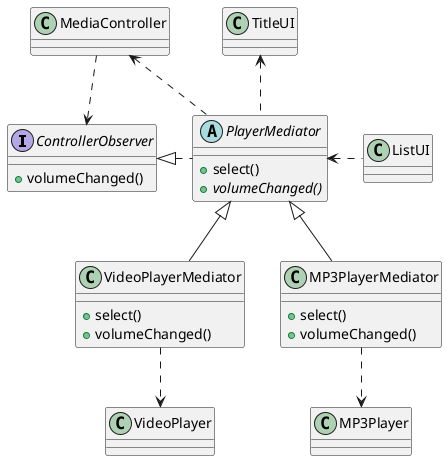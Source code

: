 @startuml

interface ControllerObserver {
    + volumeChanged()
}

abstract class PlayerMediator {
    + select()
    + {abstract} volumeChanged()
}

class VideoPlayerMediator extends PlayerMediator {
    + select()
    + volumeChanged()
}

class MP3PlayerMediator extends PlayerMediator {
    + select()
    + volumeChanged()
}

class VideoPlayer {}

class MP3Player

class MediaController {}

class ListUI {}

class TitleUI {}

PlayerMediator .left.|> ControllerObserver
VideoPlayerMediator ..> VideoPlayer
MP3PlayerMediator ..> MP3Player
MediaController..> ControllerObserver
PlayerMediator .up.> MediaController
PlayerMediator .up.> TitleUI
PlayerMediator <. ListUI

@enduml